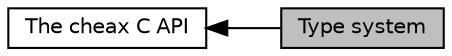 digraph "Type system"
{
  edge [fontname="Helvetica",fontsize="10",labelfontname="Helvetica",labelfontsize="10"];
  node [fontname="Helvetica",fontsize="10",shape=box];
  rankdir=LR;
  Node1 [label="Type system",height=0.2,width=0.4,color="black", fillcolor="grey75", style="filled", fontcolor="black",tooltip="Functions and datastructures to create, examine and manipulate cheax expressions and their types."];
  Node2 [label="The cheax C API",height=0.2,width=0.4,color="black", fillcolor="white", style="filled",URL="$group__Cheax.html",tooltip="API functions to interface with cheax from C/C++."];
  Node2->Node1 [shape=plaintext, dir="back", style="solid"];
}
